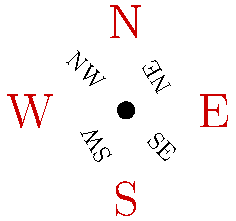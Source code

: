 pair O=0;
draw(scale(2)*Label("N",.8red),O,10*N,linewidth(3mm));
draw(scale(2)*Label("S",.8red),O,10*S);
draw(scale(2)*Label("E",.8red),O,10*E);
draw(scale(2)*Label("W",.8red),O,10*W);

draw(rotate(120)*Label("NE"),O,5NE);
draw(rotate(-45)*Label("SE"),O,5SE);
draw(rotate(-45)*Label("NW"),O,5NW);
draw(rotate(120)*Label("SW"),O,5SW);